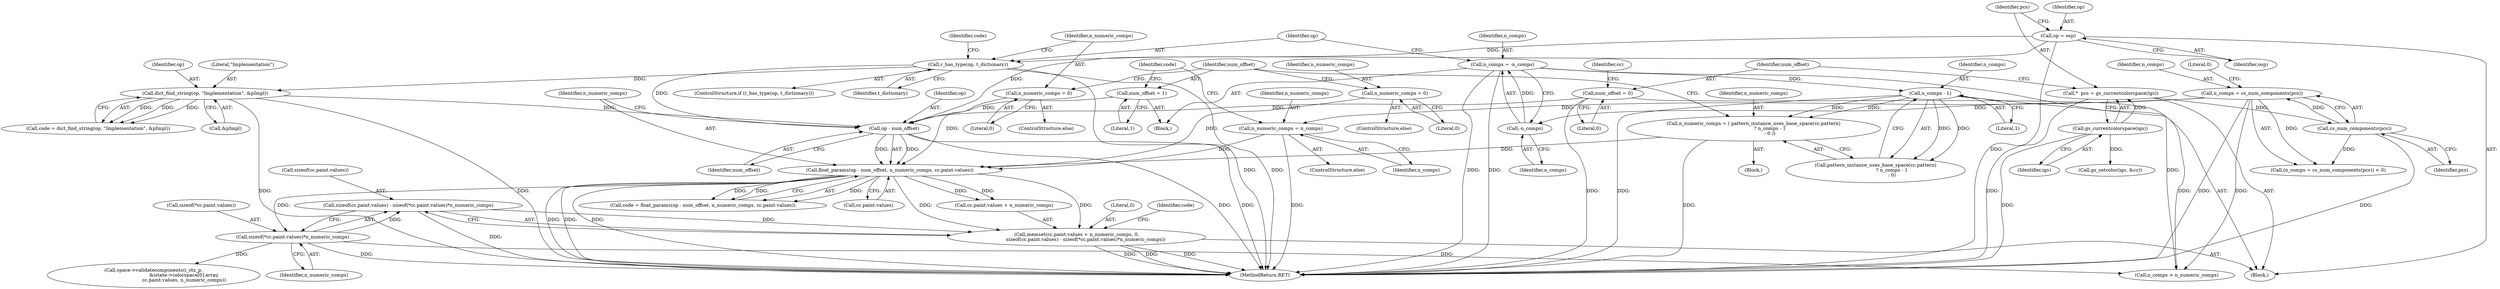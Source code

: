 digraph "1_ghostscript_b326a71659b7837d3acde954b18bda1a6f5e9498@API" {
"1000242" [label="(Call,sizeof(cc.paint.values) - sizeof(*cc.paint.values)*n_numeric_comps)"];
"1000249" [label="(Call,sizeof(*cc.paint.values)*n_numeric_comps)"];
"1000217" [label="(Call,float_params(op - num_offset, n_numeric_comps, cc.paint.values))"];
"1000218" [label="(Call,op - num_offset)"];
"1000165" [label="(Call,dict_find_string(op, \"Implementation\", &pImpl))"];
"1000157" [label="(Call,r_has_type(op, t_dictionary))"];
"1000120" [label="(Call,op = osp)"];
"1000208" [label="(Call,num_offset = 1)"];
"1000133" [label="(Call,num_offset = 0)"];
"1000189" [label="(Call,n_numeric_comps = ( pattern_instance_uses_base_space(cc.pattern)\n                      ? n_comps - 1\n                      : 0 ))"];
"1000196" [label="(Call,n_comps - 1)"];
"1000152" [label="(Call,n_comps = -n_comps)"];
"1000154" [label="(Call,-n_comps)"];
"1000146" [label="(Call,n_comps = cs_num_components(pcs))"];
"1000148" [label="(Call,cs_num_components(pcs))"];
"1000125" [label="(Call,*  pcs = gs_currentcolorspace(igs))"];
"1000127" [label="(Call,gs_currentcolorspace(igs))"];
"1000205" [label="(Call,n_numeric_comps = 0)"];
"1000212" [label="(Call,n_numeric_comps = n_comps)"];
"1000201" [label="(Call,n_numeric_comps = 0)"];
"1000233" [label="(Call,memset(cc.paint.values + n_numeric_comps, 0,\n            sizeof(cc.paint.values) - sizeof(*cc.paint.values)*n_numeric_comps))"];
"1000209" [label="(Identifier,num_offset)"];
"1000133" [label="(Call,num_offset = 0)"];
"1000204" [label="(ControlStructure,else)"];
"1000190" [label="(Identifier,n_numeric_comps)"];
"1000241" [label="(Literal,0)"];
"1000156" [label="(ControlStructure,if (r_has_type(op, t_dictionary)))"];
"1000128" [label="(Identifier,igs)"];
"1000285" [label="(Call,space->validatecomponents(i_ctx_p,\n                                         &istate->colorspace[0].array,\n                                         cc.paint.values, n_numeric_comps))"];
"1000220" [label="(Identifier,num_offset)"];
"1000168" [label="(Call,&pImpl)"];
"1000150" [label="(Literal,0)"];
"1000141" [label="(Identifier,cc)"];
"1000218" [label="(Call,op - num_offset)"];
"1000200" [label="(ControlStructure,else)"];
"1000134" [label="(Identifier,num_offset)"];
"1000118" [label="(Block,)"];
"1000210" [label="(Literal,1)"];
"1000203" [label="(Literal,0)"];
"1000152" [label="(Call,n_comps = -n_comps)"];
"1000166" [label="(Identifier,op)"];
"1000155" [label="(Identifier,n_comps)"];
"1000125" [label="(Call,*  pcs = gs_currentcolorspace(igs))"];
"1000212" [label="(Call,n_numeric_comps = n_comps)"];
"1000164" [label="(Identifier,code)"];
"1000174" [label="(Block,)"];
"1000257" [label="(Identifier,n_numeric_comps)"];
"1000159" [label="(Identifier,t_dictionary)"];
"1000191" [label="(Call,pattern_instance_uses_base_space(cc.pattern)\n                      ? n_comps - 1\n                      : 0)"];
"1000120" [label="(Call,op = osp)"];
"1000198" [label="(Literal,1)"];
"1000219" [label="(Identifier,op)"];
"1000250" [label="(Call,sizeof(*cc.paint.values))"];
"1000145" [label="(Call,(n_comps = cs_num_components(pcs)) < 0)"];
"1000217" [label="(Call,float_params(op - num_offset, n_numeric_comps, cc.paint.values))"];
"1000234" [label="(Call,cc.paint.values + n_numeric_comps)"];
"1000311" [label="(Call,gs_setcolor(igs, &cc))"];
"1000395" [label="(MethodReturn,RET)"];
"1000157" [label="(Call,r_has_type(op, t_dictionary))"];
"1000197" [label="(Identifier,n_comps)"];
"1000126" [label="(Identifier,pcs)"];
"1000127" [label="(Call,gs_currentcolorspace(igs))"];
"1000211" [label="(ControlStructure,else)"];
"1000205" [label="(Call,n_numeric_comps = 0)"];
"1000214" [label="(Identifier,n_comps)"];
"1000259" [label="(Identifier,code)"];
"1000201" [label="(Call,n_numeric_comps = 0)"];
"1000318" [label="(Call,n_comps > n_numeric_comps)"];
"1000249" [label="(Call,sizeof(*cc.paint.values)*n_numeric_comps)"];
"1000189" [label="(Call,n_numeric_comps = ( pattern_instance_uses_base_space(cc.pattern)\n                      ? n_comps - 1\n                      : 0 ))"];
"1000213" [label="(Identifier,n_numeric_comps)"];
"1000233" [label="(Call,memset(cc.paint.values + n_numeric_comps, 0,\n            sizeof(cc.paint.values) - sizeof(*cc.paint.values)*n_numeric_comps))"];
"1000135" [label="(Literal,0)"];
"1000146" [label="(Call,n_comps = cs_num_components(pcs))"];
"1000121" [label="(Identifier,op)"];
"1000221" [label="(Identifier,n_numeric_comps)"];
"1000242" [label="(Call,sizeof(cc.paint.values) - sizeof(*cc.paint.values)*n_numeric_comps)"];
"1000215" [label="(Call,code = float_params(op - num_offset, n_numeric_comps, cc.paint.values))"];
"1000158" [label="(Identifier,op)"];
"1000206" [label="(Identifier,n_numeric_comps)"];
"1000196" [label="(Call,n_comps - 1)"];
"1000148" [label="(Call,cs_num_components(pcs))"];
"1000163" [label="(Call,code = dict_find_string(op, \"Implementation\", &pImpl))"];
"1000153" [label="(Identifier,n_comps)"];
"1000149" [label="(Identifier,pcs)"];
"1000243" [label="(Call,sizeof(cc.paint.values))"];
"1000154" [label="(Call,-n_comps)"];
"1000122" [label="(Identifier,osp)"];
"1000208" [label="(Call,num_offset = 1)"];
"1000216" [label="(Identifier,code)"];
"1000147" [label="(Identifier,n_comps)"];
"1000202" [label="(Identifier,n_numeric_comps)"];
"1000222" [label="(Call,cc.paint.values)"];
"1000167" [label="(Literal,\"Implementation\")"];
"1000151" [label="(Block,)"];
"1000207" [label="(Literal,0)"];
"1000165" [label="(Call,dict_find_string(op, \"Implementation\", &pImpl))"];
"1000242" -> "1000233"  [label="AST: "];
"1000242" -> "1000249"  [label="CFG: "];
"1000243" -> "1000242"  [label="AST: "];
"1000249" -> "1000242"  [label="AST: "];
"1000233" -> "1000242"  [label="CFG: "];
"1000242" -> "1000395"  [label="DDG: "];
"1000242" -> "1000233"  [label="DDG: "];
"1000249" -> "1000242"  [label="DDG: "];
"1000249" -> "1000257"  [label="CFG: "];
"1000250" -> "1000249"  [label="AST: "];
"1000257" -> "1000249"  [label="AST: "];
"1000249" -> "1000395"  [label="DDG: "];
"1000217" -> "1000249"  [label="DDG: "];
"1000249" -> "1000285"  [label="DDG: "];
"1000249" -> "1000318"  [label="DDG: "];
"1000217" -> "1000215"  [label="AST: "];
"1000217" -> "1000222"  [label="CFG: "];
"1000218" -> "1000217"  [label="AST: "];
"1000221" -> "1000217"  [label="AST: "];
"1000222" -> "1000217"  [label="AST: "];
"1000215" -> "1000217"  [label="CFG: "];
"1000217" -> "1000395"  [label="DDG: "];
"1000217" -> "1000395"  [label="DDG: "];
"1000217" -> "1000395"  [label="DDG: "];
"1000217" -> "1000215"  [label="DDG: "];
"1000217" -> "1000215"  [label="DDG: "];
"1000217" -> "1000215"  [label="DDG: "];
"1000218" -> "1000217"  [label="DDG: "];
"1000218" -> "1000217"  [label="DDG: "];
"1000189" -> "1000217"  [label="DDG: "];
"1000205" -> "1000217"  [label="DDG: "];
"1000212" -> "1000217"  [label="DDG: "];
"1000201" -> "1000217"  [label="DDG: "];
"1000217" -> "1000233"  [label="DDG: "];
"1000217" -> "1000233"  [label="DDG: "];
"1000217" -> "1000234"  [label="DDG: "];
"1000217" -> "1000234"  [label="DDG: "];
"1000218" -> "1000220"  [label="CFG: "];
"1000219" -> "1000218"  [label="AST: "];
"1000220" -> "1000218"  [label="AST: "];
"1000221" -> "1000218"  [label="CFG: "];
"1000218" -> "1000395"  [label="DDG: "];
"1000218" -> "1000395"  [label="DDG: "];
"1000165" -> "1000218"  [label="DDG: "];
"1000157" -> "1000218"  [label="DDG: "];
"1000120" -> "1000218"  [label="DDG: "];
"1000208" -> "1000218"  [label="DDG: "];
"1000133" -> "1000218"  [label="DDG: "];
"1000165" -> "1000163"  [label="AST: "];
"1000165" -> "1000168"  [label="CFG: "];
"1000166" -> "1000165"  [label="AST: "];
"1000167" -> "1000165"  [label="AST: "];
"1000168" -> "1000165"  [label="AST: "];
"1000163" -> "1000165"  [label="CFG: "];
"1000165" -> "1000395"  [label="DDG: "];
"1000165" -> "1000395"  [label="DDG: "];
"1000165" -> "1000163"  [label="DDG: "];
"1000165" -> "1000163"  [label="DDG: "];
"1000165" -> "1000163"  [label="DDG: "];
"1000157" -> "1000165"  [label="DDG: "];
"1000157" -> "1000156"  [label="AST: "];
"1000157" -> "1000159"  [label="CFG: "];
"1000158" -> "1000157"  [label="AST: "];
"1000159" -> "1000157"  [label="AST: "];
"1000164" -> "1000157"  [label="CFG: "];
"1000206" -> "1000157"  [label="CFG: "];
"1000157" -> "1000395"  [label="DDG: "];
"1000157" -> "1000395"  [label="DDG: "];
"1000120" -> "1000157"  [label="DDG: "];
"1000120" -> "1000118"  [label="AST: "];
"1000120" -> "1000122"  [label="CFG: "];
"1000121" -> "1000120"  [label="AST: "];
"1000122" -> "1000120"  [label="AST: "];
"1000126" -> "1000120"  [label="CFG: "];
"1000120" -> "1000395"  [label="DDG: "];
"1000208" -> "1000151"  [label="AST: "];
"1000208" -> "1000210"  [label="CFG: "];
"1000209" -> "1000208"  [label="AST: "];
"1000210" -> "1000208"  [label="AST: "];
"1000216" -> "1000208"  [label="CFG: "];
"1000133" -> "1000118"  [label="AST: "];
"1000133" -> "1000135"  [label="CFG: "];
"1000134" -> "1000133"  [label="AST: "];
"1000135" -> "1000133"  [label="AST: "];
"1000141" -> "1000133"  [label="CFG: "];
"1000133" -> "1000395"  [label="DDG: "];
"1000189" -> "1000174"  [label="AST: "];
"1000189" -> "1000191"  [label="CFG: "];
"1000190" -> "1000189"  [label="AST: "];
"1000191" -> "1000189"  [label="AST: "];
"1000209" -> "1000189"  [label="CFG: "];
"1000189" -> "1000395"  [label="DDG: "];
"1000196" -> "1000189"  [label="DDG: "];
"1000196" -> "1000189"  [label="DDG: "];
"1000196" -> "1000191"  [label="AST: "];
"1000196" -> "1000198"  [label="CFG: "];
"1000197" -> "1000196"  [label="AST: "];
"1000198" -> "1000196"  [label="AST: "];
"1000191" -> "1000196"  [label="CFG: "];
"1000196" -> "1000395"  [label="DDG: "];
"1000196" -> "1000191"  [label="DDG: "];
"1000196" -> "1000191"  [label="DDG: "];
"1000152" -> "1000196"  [label="DDG: "];
"1000196" -> "1000318"  [label="DDG: "];
"1000152" -> "1000151"  [label="AST: "];
"1000152" -> "1000154"  [label="CFG: "];
"1000153" -> "1000152"  [label="AST: "];
"1000154" -> "1000152"  [label="AST: "];
"1000158" -> "1000152"  [label="CFG: "];
"1000152" -> "1000395"  [label="DDG: "];
"1000152" -> "1000395"  [label="DDG: "];
"1000154" -> "1000152"  [label="DDG: "];
"1000152" -> "1000318"  [label="DDG: "];
"1000154" -> "1000155"  [label="CFG: "];
"1000155" -> "1000154"  [label="AST: "];
"1000146" -> "1000154"  [label="DDG: "];
"1000146" -> "1000145"  [label="AST: "];
"1000146" -> "1000148"  [label="CFG: "];
"1000147" -> "1000146"  [label="AST: "];
"1000148" -> "1000146"  [label="AST: "];
"1000150" -> "1000146"  [label="CFG: "];
"1000146" -> "1000395"  [label="DDG: "];
"1000146" -> "1000145"  [label="DDG: "];
"1000148" -> "1000146"  [label="DDG: "];
"1000146" -> "1000212"  [label="DDG: "];
"1000146" -> "1000318"  [label="DDG: "];
"1000148" -> "1000149"  [label="CFG: "];
"1000149" -> "1000148"  [label="AST: "];
"1000148" -> "1000395"  [label="DDG: "];
"1000148" -> "1000145"  [label="DDG: "];
"1000125" -> "1000148"  [label="DDG: "];
"1000125" -> "1000118"  [label="AST: "];
"1000125" -> "1000127"  [label="CFG: "];
"1000126" -> "1000125"  [label="AST: "];
"1000127" -> "1000125"  [label="AST: "];
"1000134" -> "1000125"  [label="CFG: "];
"1000125" -> "1000395"  [label="DDG: "];
"1000127" -> "1000125"  [label="DDG: "];
"1000127" -> "1000128"  [label="CFG: "];
"1000128" -> "1000127"  [label="AST: "];
"1000127" -> "1000395"  [label="DDG: "];
"1000127" -> "1000311"  [label="DDG: "];
"1000205" -> "1000204"  [label="AST: "];
"1000205" -> "1000207"  [label="CFG: "];
"1000206" -> "1000205"  [label="AST: "];
"1000207" -> "1000205"  [label="AST: "];
"1000209" -> "1000205"  [label="CFG: "];
"1000212" -> "1000211"  [label="AST: "];
"1000212" -> "1000214"  [label="CFG: "];
"1000213" -> "1000212"  [label="AST: "];
"1000214" -> "1000212"  [label="AST: "];
"1000216" -> "1000212"  [label="CFG: "];
"1000212" -> "1000395"  [label="DDG: "];
"1000201" -> "1000200"  [label="AST: "];
"1000201" -> "1000203"  [label="CFG: "];
"1000202" -> "1000201"  [label="AST: "];
"1000203" -> "1000201"  [label="AST: "];
"1000209" -> "1000201"  [label="CFG: "];
"1000233" -> "1000118"  [label="AST: "];
"1000234" -> "1000233"  [label="AST: "];
"1000241" -> "1000233"  [label="AST: "];
"1000259" -> "1000233"  [label="CFG: "];
"1000233" -> "1000395"  [label="DDG: "];
"1000233" -> "1000395"  [label="DDG: "];
"1000233" -> "1000395"  [label="DDG: "];
}
